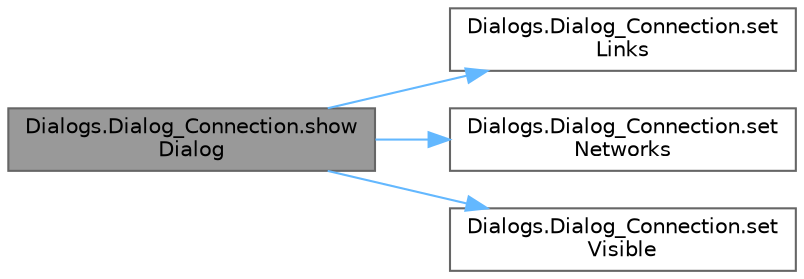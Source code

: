 digraph "Dialogs.Dialog_Connection.showDialog"
{
 // LATEX_PDF_SIZE
  bgcolor="transparent";
  edge [fontname=Helvetica,fontsize=10,labelfontname=Helvetica,labelfontsize=10];
  node [fontname=Helvetica,fontsize=10,shape=box,height=0.2,width=0.4];
  rankdir="LR";
  Node1 [id="Node000001",label="Dialogs.Dialog_Connection.show\lDialog",height=0.2,width=0.4,color="gray40", fillcolor="grey60", style="filled", fontcolor="black",tooltip=" "];
  Node1 -> Node2 [id="edge1_Node000001_Node000002",color="steelblue1",style="solid",tooltip=" "];
  Node2 [id="Node000002",label="Dialogs.Dialog_Connection.set\lLinks",height=0.2,width=0.4,color="grey40", fillcolor="white", style="filled",URL="$class_dialogs_1_1_dialog___connection.html#afcb6e96f0a536f177833b5d361f6c3d3",tooltip=" "];
  Node1 -> Node3 [id="edge2_Node000001_Node000003",color="steelblue1",style="solid",tooltip=" "];
  Node3 [id="Node000003",label="Dialogs.Dialog_Connection.set\lNetworks",height=0.2,width=0.4,color="grey40", fillcolor="white", style="filled",URL="$class_dialogs_1_1_dialog___connection.html#af35b7c9841bdede035ef64624935804c",tooltip=" "];
  Node1 -> Node4 [id="edge3_Node000001_Node000004",color="steelblue1",style="solid",tooltip=" "];
  Node4 [id="Node000004",label="Dialogs.Dialog_Connection.set\lVisible",height=0.2,width=0.4,color="grey40", fillcolor="white", style="filled",URL="$class_dialogs_1_1_dialog___connection.html#af9fa65a99234e92afbdd8b7541807237",tooltip=" "];
}
